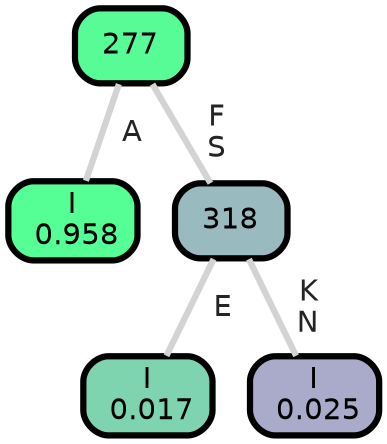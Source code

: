 graph Tree {
node [shape=box, style="filled, rounded",color="black",penwidth="3",fontcolor="black",                 fontname=helvetica] ;
graph [ranksep="0 equally", splines=straight,                 bgcolor=transparent, dpi=200] ;
edge [fontname=helvetica, fontweight=bold,fontcolor=grey14,color=lightgray] ;
0 [label="I
 0.958", fillcolor="#55ff96"] ;
1 [label="277", fillcolor="#57fc97"] ;
2 [label="I
 0.017", fillcolor="#7fd4b0"] ;
3 [label="318", fillcolor="#99bbc0"] ;
4 [label="I
 0.025", fillcolor="#aaaaca"] ;
1 -- 0 [label=" A",penwidth=3] ;
1 -- 3 [label=" F\n S",penwidth=3] ;
3 -- 2 [label=" E",penwidth=3] ;
3 -- 4 [label=" K\n N",penwidth=3] ;
{rank = same;}}
